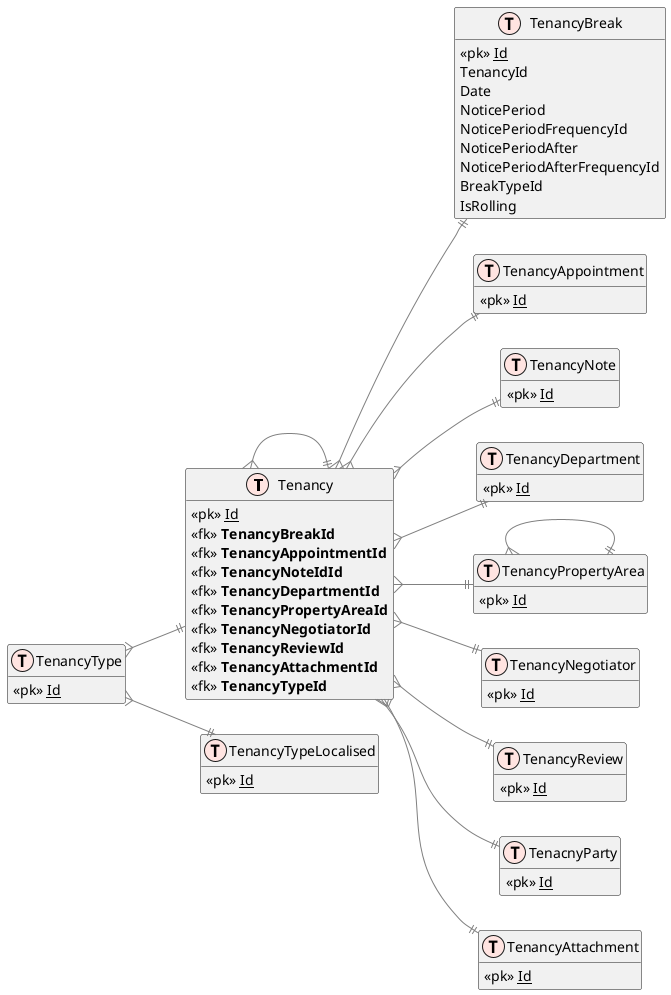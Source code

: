 @startuml TenancyDb

left to right direction

!define table(x) class x << (T,mistyrose) >>   
!define view(x) class x << (V,lightblue) >>   
!define table(x) class x << (T,mistyrose) >>  
!define tr(x) class x << (R,red) >>  
!define tf(x) class x << (F,darkorange) >>   
!define af(x) class x << (F,white) >>   
!define fn(x) class x << (F,plum) >>   
!define fs(x) class x << (F,tan) >>   
!define ft(x) class x << (F,wheat) >>   
!define if(x) class x << (F,gaisboro) >>   
!define p(x) class x << (P,indianred) >>   
!define pc(x) class x << (P,lemonshiffon) >>   
!define x(x) class x << (P,linen) >>     
!define primary_key(x) <<pk>> <u>x</u>
!define foreign_key(x) <<fk>> <b>x</b>
!define link( k, y) k }--||  y
hide methods   
hide stereotypes  
skinparam classarrowcolor gray  

'skinparam linetype ortho

table(Tenancy) {
    primary_key(Id)
    foreign_key(TenancyBreakId)
    foreign_key(TenancyAppointmentId)
    foreign_key(TenancyNoteIdId)
    foreign_key(TenancyDepartmentId)
    foreign_key(TenancyPropertyAreaId)
    foreign_key(TenancyNegotiatorId)
    foreign_key(TenancyReviewId)
    foreign_key(TenancyAttachmentId)
    foreign_key(TenancyTypeId)
}
link( Tenancy, Tenancy)

table( TenancyBreak) {
    primary_key(Id)
    TenancyId
	Date
	NoticePeriod
	NoticePeriodFrequencyId
	NoticePeriodAfter
	NoticePeriodAfterFrequencyId
	BreakTypeId
	IsRolling
}

table( TenancyAppointment) {
    primary_key(Id)
}
table( TenancyNote) {
    primary_key(Id)
}
table( TenancyDepartment) {
    primary_key(Id)
}
table( TenancyPropertyArea) {
    primary_key(Id)
}
link( TenancyPropertyArea, TenancyPropertyArea)

table( TenancyNegotiator) {
    primary_key(Id)
}
table( TenancyReview) {
    primary_key(Id)
}
table( TenacnyParty) {
    primary_key(Id)
}
table( TenancyAttachment) {
    primary_key(Id)
}
table( TenancyTypeLocalised) {
    primary_key(Id)
}
table( TenancyType) {
    primary_key(Id)
}

link( Tenancy, TenancyBreak)
link( Tenancy, TenancyAppointment)
link( Tenancy, TenancyNote)
link( Tenancy, TenancyDepartment)
link( Tenancy, TenancyPropertyArea)
link( Tenancy, TenancyNegotiator)
link( Tenancy, TenancyReview)
link( Tenancy, TenacnyParty)
link( Tenancy, TenancyAttachment)

link( TenancyType, Tenancy)
link( TenancyType, TenancyTypeLocalised)
  

@enduml